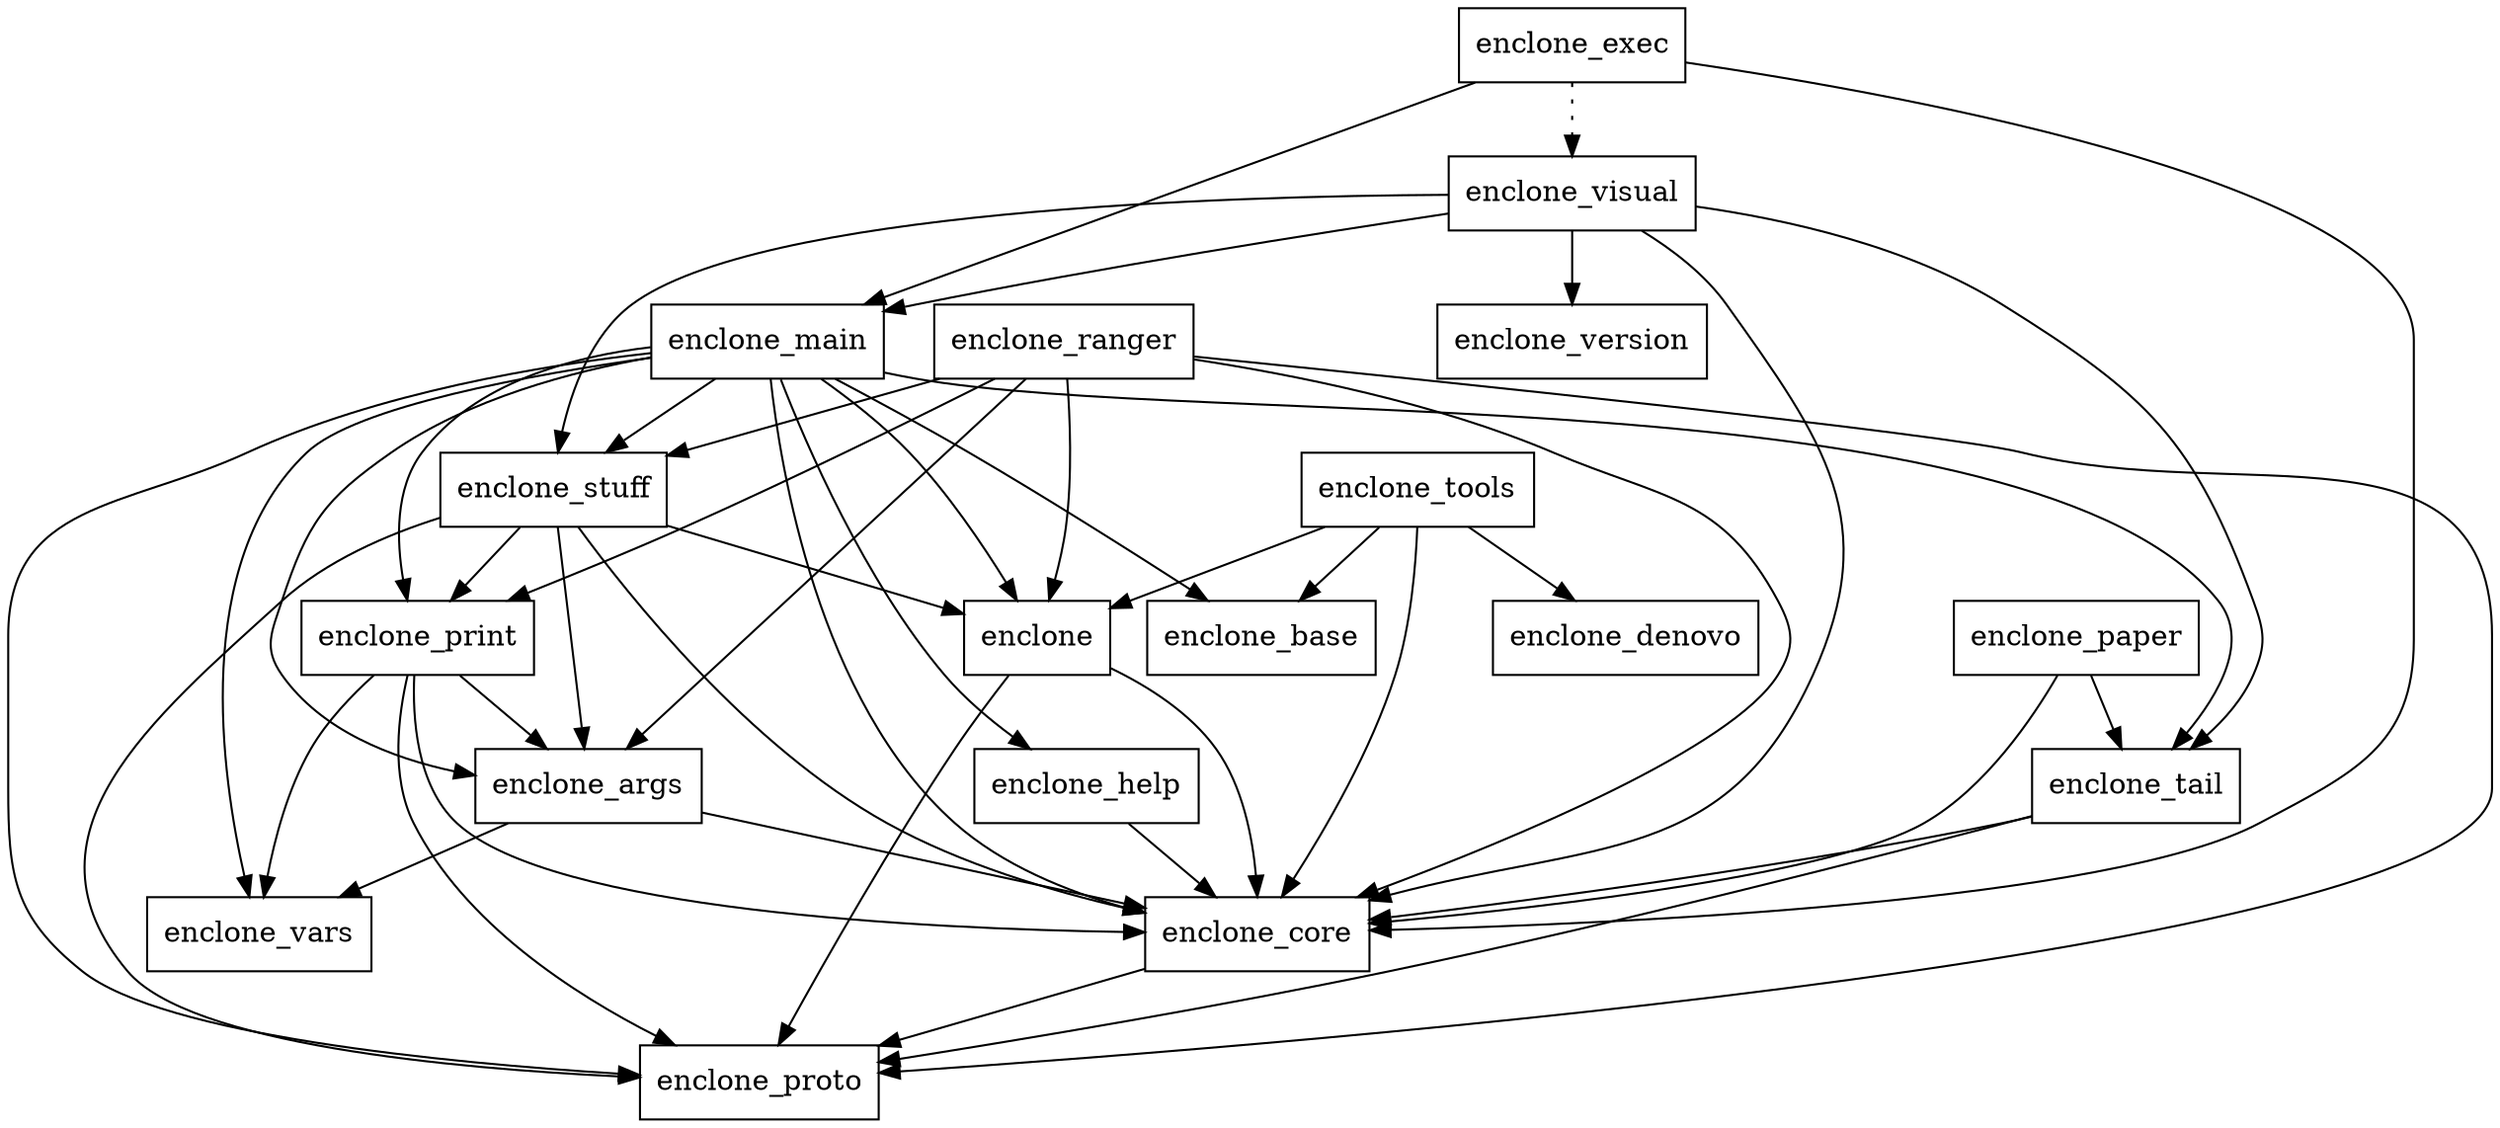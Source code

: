 digraph {
    0 [ label = "enclone" shape = box]
    1 [ label = "enclone_core" shape = box]
    2 [ label = "enclone_proto" shape = box]
    3 [ label = "enclone_args" shape = box]
    4 [ label = "enclone_vars" shape = box]
    5 [ label = "enclone_base" shape = box]
    6 [ label = "enclone_denovo" shape = box]
    7 [ label = "enclone_exec" shape = box]
    8 [ label = "enclone_main" shape = box]
    9 [ label = "enclone_help" shape = box]
    10 [ label = "enclone_print" shape = box]
    11 [ label = "enclone_stuff" shape = box]
    12 [ label = "enclone_tail" shape = box]
    13 [ label = "enclone_visual" shape = box]
    14 [ label = "enclone_version" shape = box]
    15 [ label = "enclone_ranger" shape = box]
    16 [ label = "enclone_tools" shape = box]
    17 [ label = "enclone_paper" shape = box]
    0 -> 1 [ ]
    0 -> 2 [ ]
    1 -> 2 [ ]
    3 -> 1 [ ]
    3 -> 4 [ ]
    7 -> 1 [ ]
    7 -> 8 [ ]
    7 -> 13 [ style = dotted]
    8 -> 0 [ ]
    8 -> 3 [ ]
    8 -> 5 [ ]
    8 -> 1 [ ]
    8 -> 9 [ ]
    8 -> 10 [ ]
    8 -> 2 [ ]
    8 -> 11 [ ]
    8 -> 12 [ ]
    8 -> 4 [ ]
    9 -> 1 [ ]
    10 -> 3 [ ]
    10 -> 1 [ ]
    10 -> 2 [ ]
    10 -> 4 [ ]
    11 -> 0 [ ]
    11 -> 3 [ ]
    11 -> 1 [ ]
    11 -> 10 [ ]
    11 -> 2 [ ]
    12 -> 1 [ ]
    12 -> 2 [ ]
    13 -> 1 [ ]
    13 -> 8 [ ]
    13 -> 11 [ ]
    13 -> 12 [ ]
    13 -> 14 [ ]
    15 -> 0 [ ]
    15 -> 3 [ ]
    15 -> 1 [ ]
    15 -> 10 [ ]
    15 -> 2 [ ]
    15 -> 11 [ ]
    16 -> 0 [ ]
    16 -> 5 [ ]
    16 -> 1 [ ]
    16 -> 6 [ ]
    17 -> 1 [ ]
    17 -> 12 [ ]
}

